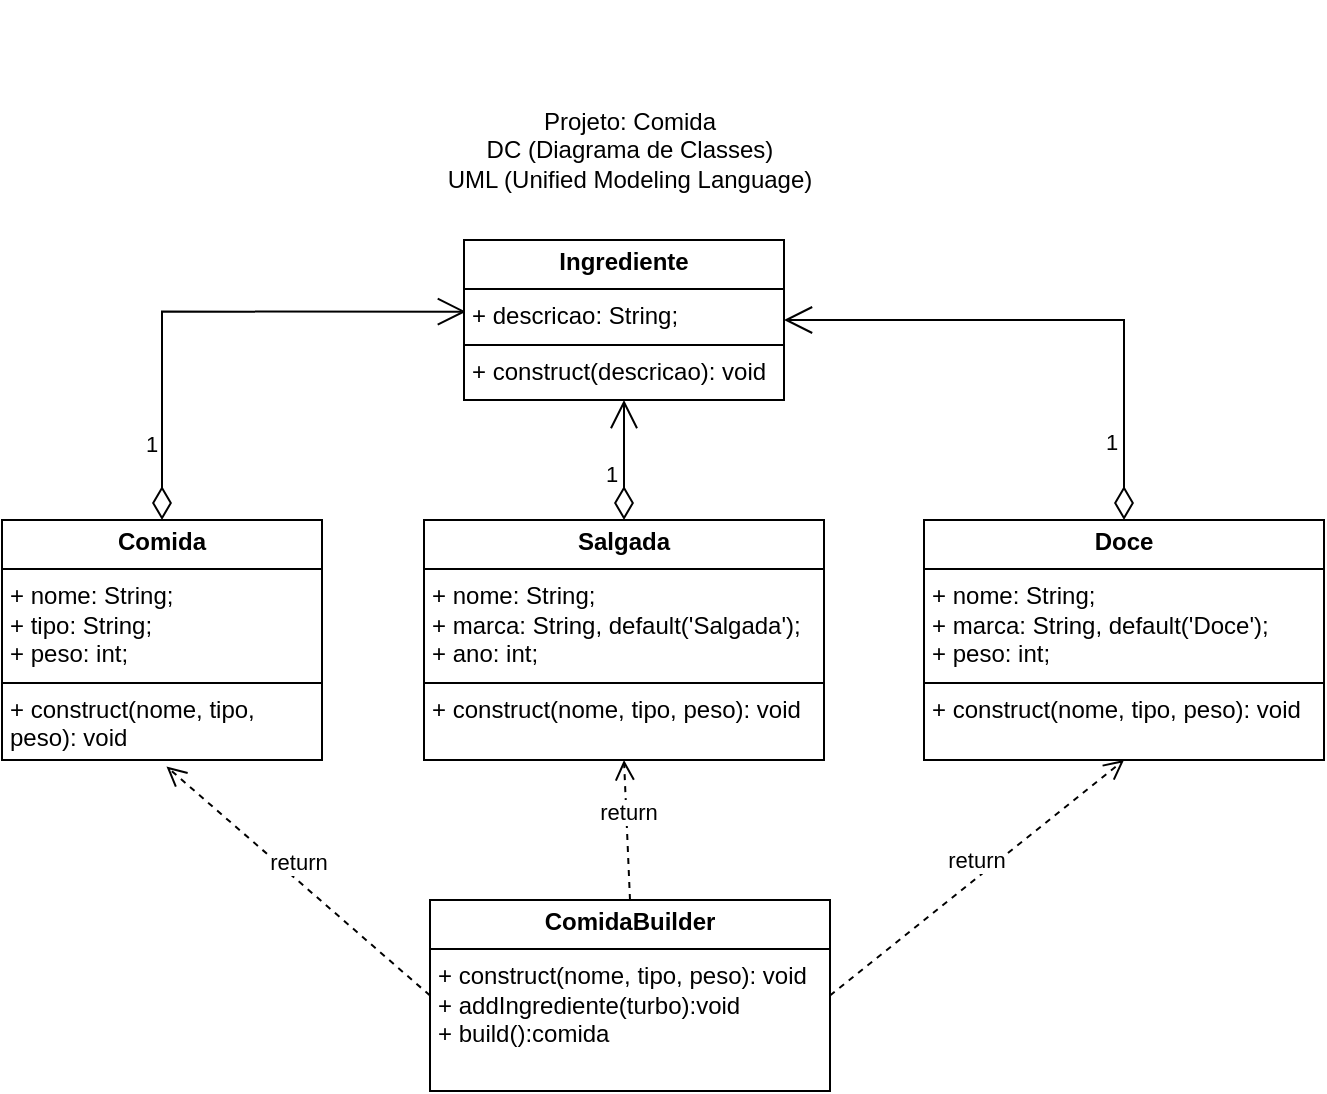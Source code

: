 <mxfile version="24.2.5" type="device">
  <diagram name="Página-1" id="vkqXX1EBk3P6qlkBClmM">
    <mxGraphModel dx="989" dy="509" grid="1" gridSize="10" guides="1" tooltips="1" connect="1" arrows="1" fold="1" page="1" pageScale="1" pageWidth="827" pageHeight="1169" math="0" shadow="0">
      <root>
        <mxCell id="0" />
        <mxCell id="1" parent="0" />
        <mxCell id="jVwabESRVsB_DtnYk1jO-1" value="Projeto: Comida&lt;div&gt;DC (Diagrama de Classes)&lt;/div&gt;&lt;div&gt;UML (Unified Modeling Language)&lt;/div&gt;" style="text;html=1;align=center;verticalAlign=middle;whiteSpace=wrap;rounded=0;" parent="1" vertex="1">
          <mxGeometry x="289" y="20" width="250" height="150" as="geometry" />
        </mxCell>
        <mxCell id="jVwabESRVsB_DtnYk1jO-2" value="&lt;p style=&quot;margin:0px;margin-top:4px;text-align:center;&quot;&gt;&lt;b&gt;Comida&lt;/b&gt;&lt;/p&gt;&lt;hr size=&quot;1&quot; style=&quot;border-style:solid;&quot;&gt;&lt;p style=&quot;margin:0px;margin-left:4px;&quot;&gt;+ nome: String;&lt;/p&gt;&lt;p style=&quot;margin:0px;margin-left:4px;&quot;&gt;+ tipo:&amp;nbsp;&lt;span style=&quot;background-color: initial;&quot;&gt;String;&lt;/span&gt;&lt;/p&gt;&lt;p style=&quot;margin:0px;margin-left:4px;&quot;&gt;+ peso: int;&lt;/p&gt;&lt;hr size=&quot;1&quot; style=&quot;border-style:solid;&quot;&gt;&lt;p style=&quot;margin:0px;margin-left:4px;&quot;&gt;+ construct(nome, tipo, peso): void&lt;/p&gt;" style="verticalAlign=top;align=left;overflow=fill;html=1;whiteSpace=wrap;" parent="1" vertex="1">
          <mxGeometry x="100" y="280" width="160" height="120" as="geometry" />
        </mxCell>
        <mxCell id="jVwabESRVsB_DtnYk1jO-5" value="&lt;p style=&quot;margin:0px;margin-top:4px;text-align:center;&quot;&gt;&lt;b&gt;Salgada&lt;/b&gt;&lt;/p&gt;&lt;hr size=&quot;1&quot; style=&quot;border-style:solid;&quot;&gt;&lt;p style=&quot;margin:0px;margin-left:4px;&quot;&gt;+ nome: String;&lt;/p&gt;&lt;p style=&quot;margin:0px;margin-left:4px;&quot;&gt;+ marca:&amp;nbsp;&lt;span style=&quot;background-color: initial;&quot;&gt;String,&amp;nbsp;&lt;/span&gt;&lt;span style=&quot;background-color: initial;&quot;&gt;default(&#39;Salgada&#39;);&lt;/span&gt;&lt;/p&gt;&lt;p style=&quot;margin:0px;margin-left:4px;&quot;&gt;+&amp;nbsp;&lt;span style=&quot;background-color: initial;&quot;&gt;ano: int;&lt;/span&gt;&lt;/p&gt;&lt;hr size=&quot;1&quot; style=&quot;border-style:solid;&quot;&gt;&lt;p style=&quot;margin:0px;margin-left:4px;&quot;&gt;+ construct(nome, tipo, peso): void&lt;br&gt;&lt;/p&gt;" style="verticalAlign=top;align=left;overflow=fill;html=1;whiteSpace=wrap;" parent="1" vertex="1">
          <mxGeometry x="311" y="280" width="200" height="120" as="geometry" />
        </mxCell>
        <mxCell id="jVwabESRVsB_DtnYk1jO-7" value="&lt;p style=&quot;margin:0px;margin-top:4px;text-align:center;&quot;&gt;&lt;b&gt;Doce&lt;/b&gt;&lt;/p&gt;&lt;hr size=&quot;1&quot; style=&quot;border-style:solid;&quot;&gt;&lt;p style=&quot;margin:0px;margin-left:4px;&quot;&gt;+ nome: String;&lt;/p&gt;&lt;p style=&quot;margin:0px;margin-left:4px;&quot;&gt;+ marca:&amp;nbsp;&lt;span style=&quot;background-color: initial;&quot;&gt;String,&amp;nbsp;&lt;/span&gt;&lt;span style=&quot;background-color: initial;&quot;&gt;default(&#39;Doce&#39;)&lt;/span&gt;&lt;span style=&quot;background-color: initial;&quot;&gt;;&lt;/span&gt;&lt;/p&gt;&lt;p style=&quot;margin:0px;margin-left:4px;&quot;&gt;+&amp;nbsp;&lt;span style=&quot;background-color: initial;&quot;&gt;peso: int;&lt;/span&gt;&lt;/p&gt;&lt;hr size=&quot;1&quot; style=&quot;border-style:solid;&quot;&gt;&lt;p style=&quot;margin:0px;margin-left:4px;&quot;&gt;+ construct(nome, tipo, peso): void&lt;br&gt;&lt;/p&gt;" style="verticalAlign=top;align=left;overflow=fill;html=1;whiteSpace=wrap;" parent="1" vertex="1">
          <mxGeometry x="561" y="280" width="200" height="120" as="geometry" />
        </mxCell>
        <mxCell id="jVwabESRVsB_DtnYk1jO-9" value="1" style="endArrow=open;html=1;endSize=12;startArrow=diamondThin;startSize=14;startFill=0;edgeStyle=orthogonalEdgeStyle;align=left;verticalAlign=bottom;rounded=0;exitX=0.5;exitY=0;exitDx=0;exitDy=0;entryX=0.006;entryY=0.448;entryDx=0;entryDy=0;entryPerimeter=0;" parent="1" source="jVwabESRVsB_DtnYk1jO-2" target="CQhCQnqNepJnieQpfATV-1" edge="1">
          <mxGeometry x="-0.77" y="10" relative="1" as="geometry">
            <mxPoint x="400" y="190" as="sourcePoint" />
            <mxPoint x="276" y="160" as="targetPoint" />
            <mxPoint as="offset" />
          </mxGeometry>
        </mxCell>
        <mxCell id="jVwabESRVsB_DtnYk1jO-10" value="1" style="endArrow=open;html=1;endSize=12;startArrow=diamondThin;startSize=14;startFill=0;edgeStyle=orthogonalEdgeStyle;align=left;verticalAlign=bottom;rounded=0;exitX=0.5;exitY=0;exitDx=0;exitDy=0;entryX=0.5;entryY=1;entryDx=0;entryDy=0;" parent="1" source="jVwabESRVsB_DtnYk1jO-5" target="CQhCQnqNepJnieQpfATV-1" edge="1">
          <mxGeometry x="-0.521" y="11" relative="1" as="geometry">
            <mxPoint x="190" y="290" as="sourcePoint" />
            <mxPoint x="411.87" y="200.64" as="targetPoint" />
            <mxPoint as="offset" />
          </mxGeometry>
        </mxCell>
        <mxCell id="jVwabESRVsB_DtnYk1jO-11" value="1" style="endArrow=open;html=1;endSize=12;startArrow=diamondThin;startSize=14;startFill=0;edgeStyle=orthogonalEdgeStyle;align=left;verticalAlign=bottom;rounded=0;exitX=0.5;exitY=0;exitDx=0;exitDy=0;entryX=1;entryY=0.5;entryDx=0;entryDy=0;" parent="1" source="jVwabESRVsB_DtnYk1jO-7" target="CQhCQnqNepJnieQpfATV-1" edge="1">
          <mxGeometry x="-0.778" y="11" relative="1" as="geometry">
            <mxPoint x="421" y="290" as="sourcePoint" />
            <mxPoint x="486" y="160" as="targetPoint" />
            <mxPoint as="offset" />
          </mxGeometry>
        </mxCell>
        <mxCell id="jVwabESRVsB_DtnYk1jO-13" value="&lt;p style=&quot;margin:0px;margin-top:4px;text-align:center;&quot;&gt;&lt;b&gt;ComidaBuilder&lt;/b&gt;&lt;/p&gt;&lt;hr size=&quot;1&quot; style=&quot;border-style:solid;&quot;&gt;&lt;p style=&quot;margin:0px;margin-left:4px;&quot;&gt;+ construct(nome, tipo, peso): void&lt;/p&gt;&lt;p style=&quot;margin:0px;margin-left:4px;&quot;&gt;+ addIngrediente(turbo):void&lt;/p&gt;&lt;p style=&quot;margin:0px;margin-left:4px;&quot;&gt;+ build():comida&lt;/p&gt;" style="verticalAlign=top;align=left;overflow=fill;html=1;whiteSpace=wrap;" parent="1" vertex="1">
          <mxGeometry x="314" y="470" width="200" height="95.5" as="geometry" />
        </mxCell>
        <mxCell id="jVwabESRVsB_DtnYk1jO-14" value="return" style="html=1;verticalAlign=bottom;endArrow=open;dashed=1;endSize=8;curved=0;rounded=0;exitX=0;exitY=0.5;exitDx=0;exitDy=0;entryX=0.514;entryY=1.027;entryDx=0;entryDy=0;entryPerimeter=0;" parent="1" source="jVwabESRVsB_DtnYk1jO-13" target="jVwabESRVsB_DtnYk1jO-2" edge="1">
          <mxGeometry relative="1" as="geometry">
            <mxPoint x="400" y="530" as="sourcePoint" />
            <mxPoint x="140" y="510" as="targetPoint" />
          </mxGeometry>
        </mxCell>
        <mxCell id="jVwabESRVsB_DtnYk1jO-15" value="return" style="html=1;verticalAlign=bottom;endArrow=open;dashed=1;endSize=8;curved=0;rounded=0;exitX=0.5;exitY=0;exitDx=0;exitDy=0;entryX=0.5;entryY=1;entryDx=0;entryDy=0;" parent="1" source="jVwabESRVsB_DtnYk1jO-13" target="jVwabESRVsB_DtnYk1jO-5" edge="1">
          <mxGeometry relative="1" as="geometry">
            <mxPoint x="321" y="538" as="sourcePoint" />
            <mxPoint x="192" y="413" as="targetPoint" />
          </mxGeometry>
        </mxCell>
        <mxCell id="jVwabESRVsB_DtnYk1jO-16" value="return" style="html=1;verticalAlign=bottom;endArrow=open;dashed=1;endSize=8;curved=0;rounded=0;exitX=1;exitY=0.5;exitDx=0;exitDy=0;entryX=0.5;entryY=1;entryDx=0;entryDy=0;" parent="1" source="jVwabESRVsB_DtnYk1jO-13" target="jVwabESRVsB_DtnYk1jO-7" edge="1">
          <mxGeometry relative="1" as="geometry">
            <mxPoint x="421" y="490" as="sourcePoint" />
            <mxPoint x="421" y="410" as="targetPoint" />
          </mxGeometry>
        </mxCell>
        <mxCell id="CQhCQnqNepJnieQpfATV-1" value="&lt;p style=&quot;margin:0px;margin-top:4px;text-align:center;&quot;&gt;&lt;b&gt;Ingrediente&lt;/b&gt;&lt;/p&gt;&lt;hr size=&quot;1&quot; style=&quot;border-style:solid;&quot;&gt;&lt;p style=&quot;margin:0px;margin-left:4px;&quot;&gt;+ descricao: String;&lt;/p&gt;&lt;hr size=&quot;1&quot; style=&quot;border-style:solid;&quot;&gt;&lt;p style=&quot;margin:0px;margin-left:4px;&quot;&gt;+ construct(descricao): void&lt;/p&gt;" style="verticalAlign=top;align=left;overflow=fill;html=1;whiteSpace=wrap;" vertex="1" parent="1">
          <mxGeometry x="331" y="140" width="160" height="80" as="geometry" />
        </mxCell>
      </root>
    </mxGraphModel>
  </diagram>
</mxfile>
